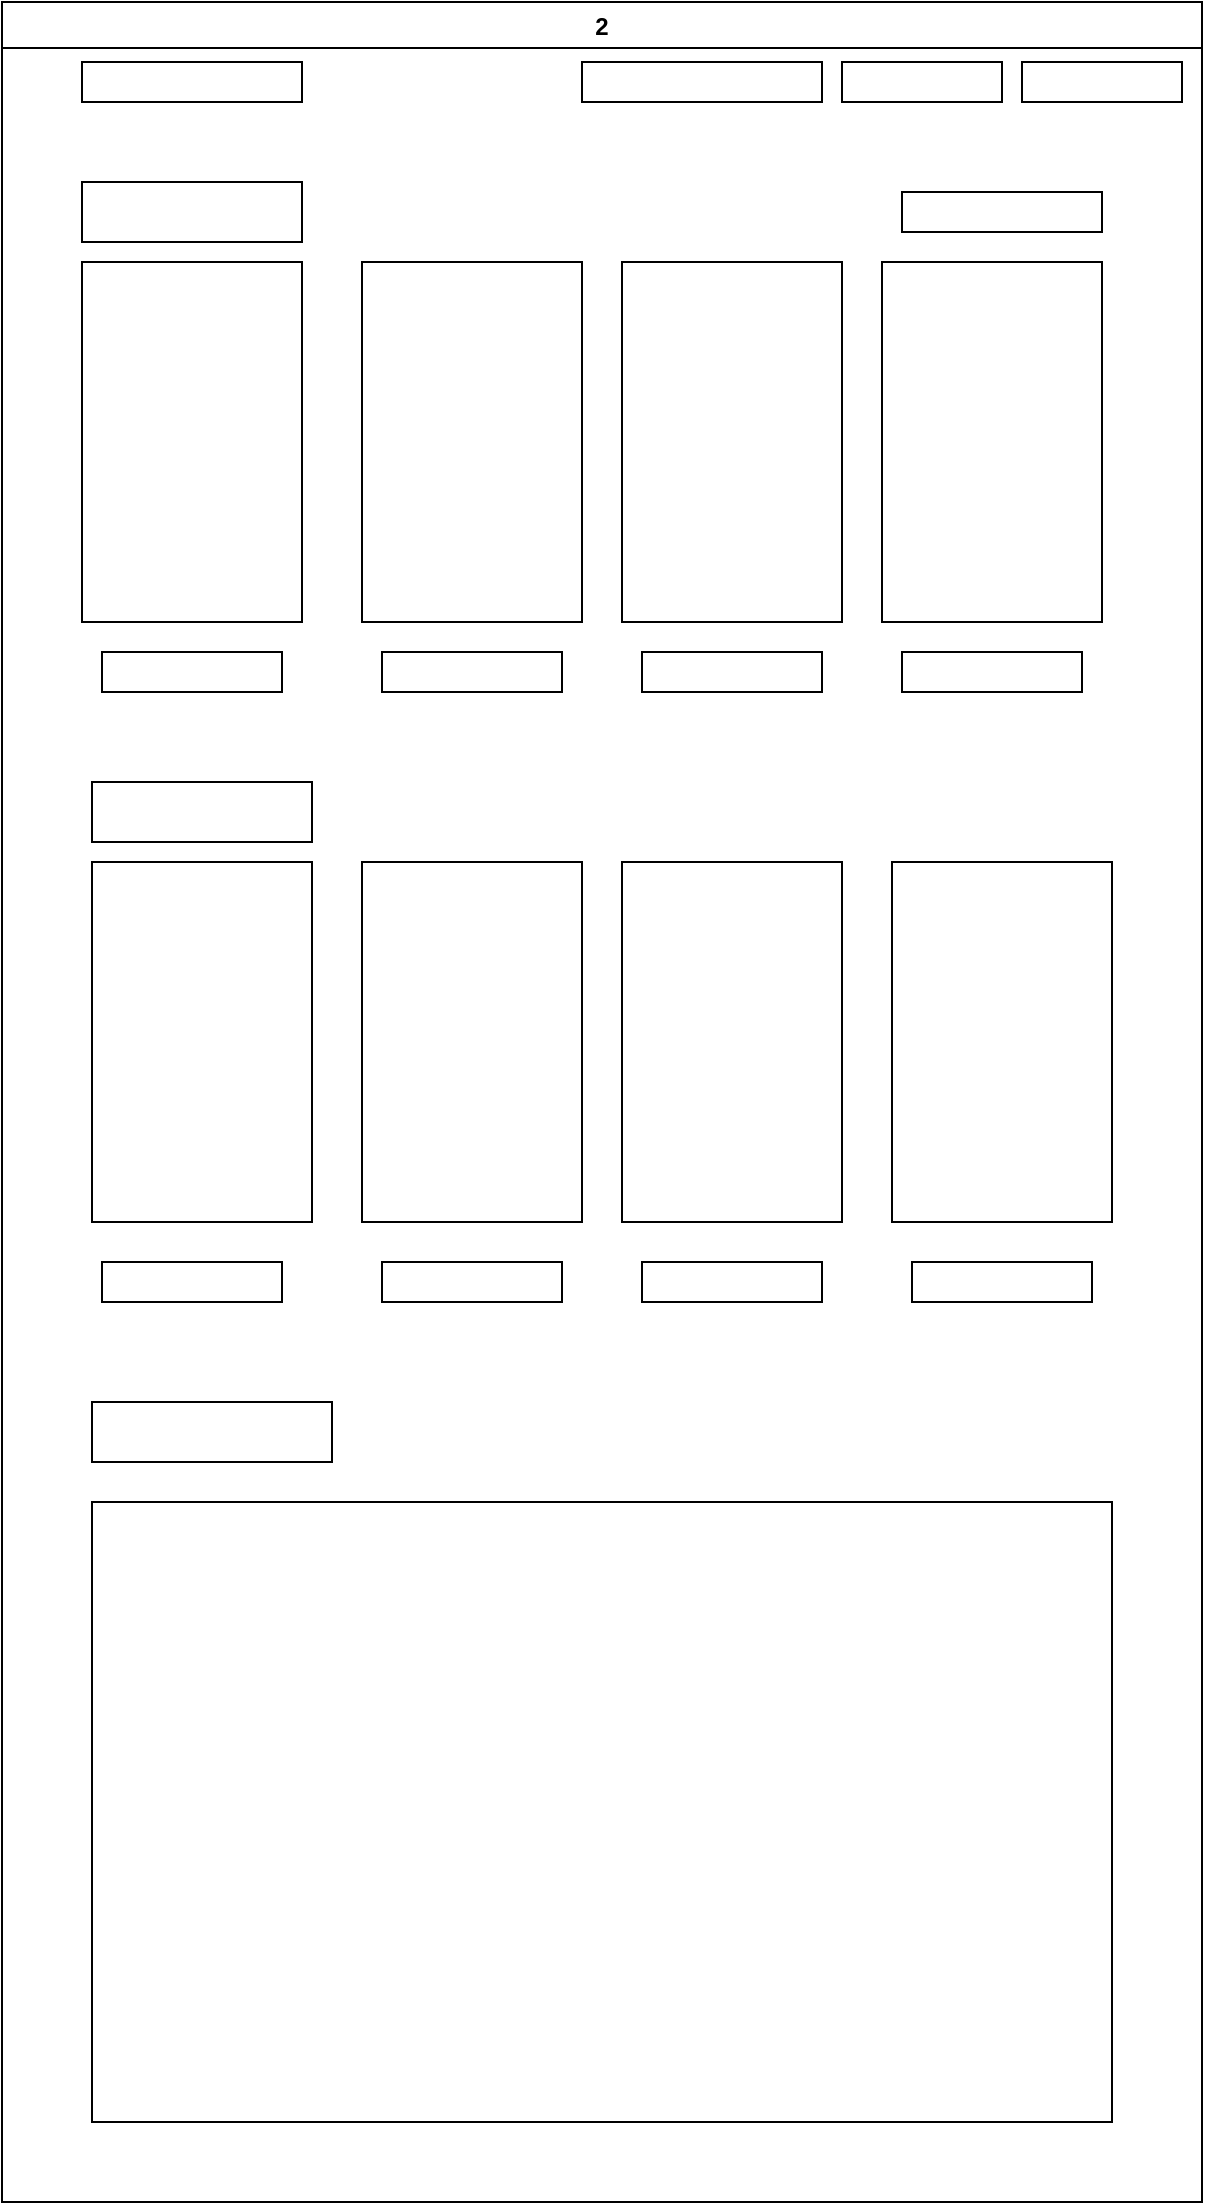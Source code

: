 <mxfile version="23.1.5" type="github">
  <diagram name="Página-1" id="pvus-Yov1ZZ_Qm5ej4L0">
    <mxGraphModel dx="1368" dy="797" grid="1" gridSize="10" guides="1" tooltips="1" connect="1" arrows="1" fold="1" page="1" pageScale="1" pageWidth="827" pageHeight="1169" math="0" shadow="0">
      <root>
        <mxCell id="0" />
        <mxCell id="1" parent="0" />
        <mxCell id="XevxfzPszTZJiyia5Mxh-1" value="2" style="swimlane;" vertex="1" parent="1">
          <mxGeometry x="140" y="250" width="600" height="1100" as="geometry" />
        </mxCell>
        <mxCell id="XevxfzPszTZJiyia5Mxh-2" value="" style="rounded=0;whiteSpace=wrap;html=1;" vertex="1" parent="XevxfzPszTZJiyia5Mxh-1">
          <mxGeometry x="510" y="30" width="80" height="20" as="geometry" />
        </mxCell>
        <mxCell id="XevxfzPszTZJiyia5Mxh-3" value="" style="rounded=0;whiteSpace=wrap;html=1;" vertex="1" parent="XevxfzPszTZJiyia5Mxh-1">
          <mxGeometry x="420" y="30" width="80" height="20" as="geometry" />
        </mxCell>
        <mxCell id="XevxfzPszTZJiyia5Mxh-4" value="" style="rounded=0;whiteSpace=wrap;html=1;" vertex="1" parent="XevxfzPszTZJiyia5Mxh-1">
          <mxGeometry x="40" y="90" width="110" height="30" as="geometry" />
        </mxCell>
        <mxCell id="XevxfzPszTZJiyia5Mxh-6" value="" style="rounded=0;whiteSpace=wrap;html=1;" vertex="1" parent="XevxfzPszTZJiyia5Mxh-1">
          <mxGeometry x="40" y="130" width="110" height="180" as="geometry" />
        </mxCell>
        <mxCell id="XevxfzPszTZJiyia5Mxh-7" value="" style="rounded=0;whiteSpace=wrap;html=1;" vertex="1" parent="XevxfzPszTZJiyia5Mxh-1">
          <mxGeometry x="180" y="130" width="110" height="180" as="geometry" />
        </mxCell>
        <mxCell id="XevxfzPszTZJiyia5Mxh-8" value="" style="rounded=0;whiteSpace=wrap;html=1;" vertex="1" parent="XevxfzPszTZJiyia5Mxh-1">
          <mxGeometry x="310" y="130" width="110" height="180" as="geometry" />
        </mxCell>
        <mxCell id="XevxfzPszTZJiyia5Mxh-9" value="" style="rounded=0;whiteSpace=wrap;html=1;" vertex="1" parent="XevxfzPszTZJiyia5Mxh-1">
          <mxGeometry x="440" y="130" width="110" height="180" as="geometry" />
        </mxCell>
        <mxCell id="XevxfzPszTZJiyia5Mxh-10" value="" style="rounded=0;whiteSpace=wrap;html=1;" vertex="1" parent="XevxfzPszTZJiyia5Mxh-1">
          <mxGeometry x="450" y="95" width="100" height="20" as="geometry" />
        </mxCell>
        <mxCell id="XevxfzPszTZJiyia5Mxh-12" value="" style="rounded=0;whiteSpace=wrap;html=1;" vertex="1" parent="XevxfzPszTZJiyia5Mxh-1">
          <mxGeometry x="45" y="750" width="510" height="310" as="geometry" />
        </mxCell>
        <mxCell id="XevxfzPszTZJiyia5Mxh-13" value="" style="rounded=0;whiteSpace=wrap;html=1;" vertex="1" parent="XevxfzPszTZJiyia5Mxh-1">
          <mxGeometry x="45" y="700" width="120" height="30" as="geometry" />
        </mxCell>
        <mxCell id="XevxfzPszTZJiyia5Mxh-15" value="" style="rounded=0;whiteSpace=wrap;html=1;" vertex="1" parent="XevxfzPszTZJiyia5Mxh-1">
          <mxGeometry x="50" y="325" width="90" height="20" as="geometry" />
        </mxCell>
        <mxCell id="XevxfzPszTZJiyia5Mxh-16" value="" style="rounded=0;whiteSpace=wrap;html=1;" vertex="1" parent="XevxfzPszTZJiyia5Mxh-1">
          <mxGeometry x="190" y="325" width="90" height="20" as="geometry" />
        </mxCell>
        <mxCell id="XevxfzPszTZJiyia5Mxh-17" value="" style="rounded=0;whiteSpace=wrap;html=1;" vertex="1" parent="XevxfzPszTZJiyia5Mxh-1">
          <mxGeometry x="320" y="325" width="90" height="20" as="geometry" />
        </mxCell>
        <mxCell id="XevxfzPszTZJiyia5Mxh-18" value="" style="rounded=0;whiteSpace=wrap;html=1;" vertex="1" parent="XevxfzPszTZJiyia5Mxh-1">
          <mxGeometry x="450" y="325" width="90" height="20" as="geometry" />
        </mxCell>
        <mxCell id="XevxfzPszTZJiyia5Mxh-19" value="" style="rounded=0;whiteSpace=wrap;html=1;" vertex="1" parent="XevxfzPszTZJiyia5Mxh-1">
          <mxGeometry x="290" y="30" width="120" height="20" as="geometry" />
        </mxCell>
        <mxCell id="XevxfzPszTZJiyia5Mxh-20" style="edgeStyle=orthogonalEdgeStyle;rounded=0;orthogonalLoop=1;jettySize=auto;html=1;exitX=0.5;exitY=1;exitDx=0;exitDy=0;" edge="1" parent="XevxfzPszTZJiyia5Mxh-1" source="XevxfzPszTZJiyia5Mxh-13" target="XevxfzPszTZJiyia5Mxh-13">
          <mxGeometry relative="1" as="geometry" />
        </mxCell>
        <mxCell id="XevxfzPszTZJiyia5Mxh-24" value="" style="rounded=0;whiteSpace=wrap;html=1;" vertex="1" parent="XevxfzPszTZJiyia5Mxh-1">
          <mxGeometry x="45" y="390" width="110" height="30" as="geometry" />
        </mxCell>
        <mxCell id="XevxfzPszTZJiyia5Mxh-26" value="" style="rounded=0;whiteSpace=wrap;html=1;" vertex="1" parent="XevxfzPszTZJiyia5Mxh-1">
          <mxGeometry x="45" y="430" width="110" height="180" as="geometry" />
        </mxCell>
        <mxCell id="XevxfzPszTZJiyia5Mxh-27" value="" style="rounded=0;whiteSpace=wrap;html=1;" vertex="1" parent="XevxfzPszTZJiyia5Mxh-1">
          <mxGeometry x="180" y="430" width="110" height="180" as="geometry" />
        </mxCell>
        <mxCell id="XevxfzPszTZJiyia5Mxh-28" value="" style="rounded=0;whiteSpace=wrap;html=1;" vertex="1" parent="XevxfzPszTZJiyia5Mxh-1">
          <mxGeometry x="310" y="430" width="110" height="180" as="geometry" />
        </mxCell>
        <mxCell id="XevxfzPszTZJiyia5Mxh-29" value="" style="rounded=0;whiteSpace=wrap;html=1;" vertex="1" parent="XevxfzPszTZJiyia5Mxh-1">
          <mxGeometry x="445" y="430" width="110" height="180" as="geometry" />
        </mxCell>
        <mxCell id="XevxfzPszTZJiyia5Mxh-30" value="" style="rounded=0;whiteSpace=wrap;html=1;" vertex="1" parent="XevxfzPszTZJiyia5Mxh-1">
          <mxGeometry x="50" y="630" width="90" height="20" as="geometry" />
        </mxCell>
        <mxCell id="XevxfzPszTZJiyia5Mxh-31" value="" style="rounded=0;whiteSpace=wrap;html=1;" vertex="1" parent="XevxfzPszTZJiyia5Mxh-1">
          <mxGeometry x="190" y="630" width="90" height="20" as="geometry" />
        </mxCell>
        <mxCell id="XevxfzPszTZJiyia5Mxh-32" value="" style="rounded=0;whiteSpace=wrap;html=1;" vertex="1" parent="XevxfzPszTZJiyia5Mxh-1">
          <mxGeometry x="320" y="630" width="90" height="20" as="geometry" />
        </mxCell>
        <mxCell id="XevxfzPszTZJiyia5Mxh-33" value="" style="rounded=0;whiteSpace=wrap;html=1;" vertex="1" parent="XevxfzPszTZJiyia5Mxh-1">
          <mxGeometry x="455" y="630" width="90" height="20" as="geometry" />
        </mxCell>
        <mxCell id="XevxfzPszTZJiyia5Mxh-34" value="" style="rounded=0;whiteSpace=wrap;html=1;" vertex="1" parent="XevxfzPszTZJiyia5Mxh-1">
          <mxGeometry x="40" y="30" width="110" height="20" as="geometry" />
        </mxCell>
      </root>
    </mxGraphModel>
  </diagram>
</mxfile>
